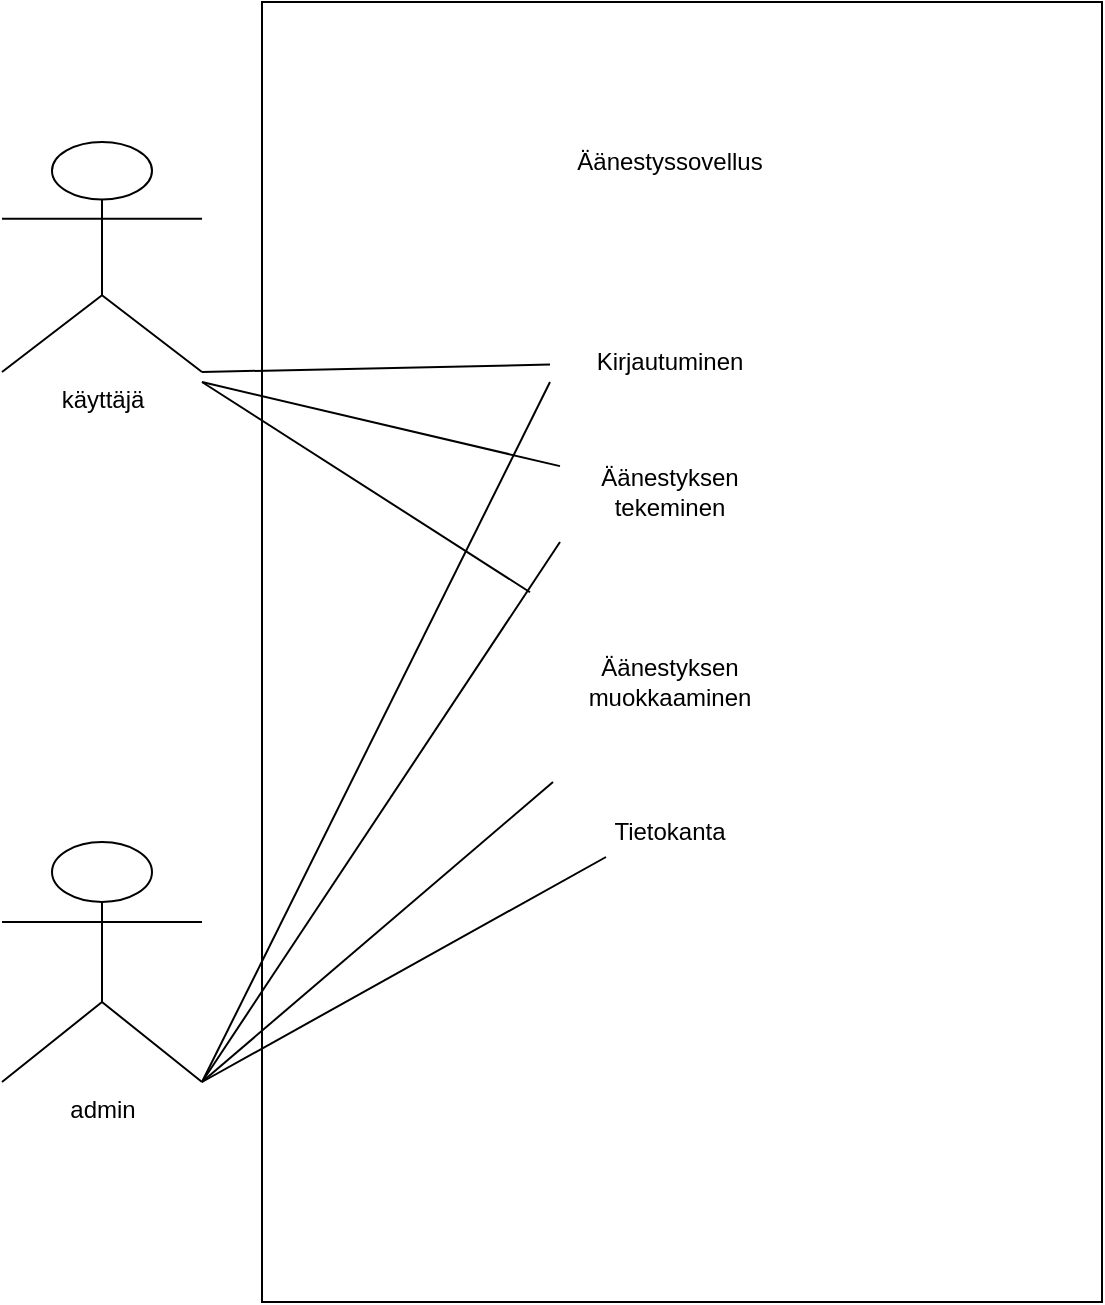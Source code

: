 <mxfile version="12.8.1" type="github"><diagram id="1DVIaW13_xm70oXUqcXc" name="Page-1"><mxGraphModel dx="1422" dy="794" grid="1" gridSize="10" guides="1" tooltips="1" connect="1" arrows="1" fold="1" page="1" pageScale="1" pageWidth="827" pageHeight="1169" math="0" shadow="0"><root><mxCell id="0"/><mxCell id="1" parent="0"/><mxCell id="RWVxT7rSX-Uztwn1HK5D-5" value="admin" style="shape=umlActor;verticalLabelPosition=bottom;labelBackgroundColor=#ffffff;verticalAlign=top;html=1;outlineConnect=0;shadow=0;" vertex="1" parent="1"><mxGeometry x="80" y="860" width="100" height="120" as="geometry"/></mxCell><mxCell id="RWVxT7rSX-Uztwn1HK5D-6" value="käyttäjä" style="shape=umlActor;verticalLabelPosition=bottom;labelBackgroundColor=#ffffff;verticalAlign=top;html=1;outlineConnect=0;shadow=0;" vertex="1" parent="1"><mxGeometry x="80" y="510" width="100" height="115" as="geometry"/></mxCell><mxCell id="RWVxT7rSX-Uztwn1HK5D-10" value="" style="rounded=0;whiteSpace=wrap;html=1;shadow=0;" vertex="1" parent="1"><mxGeometry x="210" y="440" width="420" height="650" as="geometry"/></mxCell><mxCell id="RWVxT7rSX-Uztwn1HK5D-15" value="Äänestyssovellus" style="text;html=1;strokeColor=none;fillColor=none;align=center;verticalAlign=middle;whiteSpace=wrap;rounded=0;shadow=0;" vertex="1" parent="1"><mxGeometry x="339" y="480" width="150" height="80" as="geometry"/></mxCell><mxCell id="RWVxT7rSX-Uztwn1HK5D-16" value="Kirjautuminen" style="text;html=1;strokeColor=none;fillColor=none;align=center;verticalAlign=middle;whiteSpace=wrap;rounded=0;shadow=0;" vertex="1" parent="1"><mxGeometry x="354" y="600" width="120" height="40" as="geometry"/></mxCell><mxCell id="RWVxT7rSX-Uztwn1HK5D-17" value="Äänestyksen tekeminen" style="text;html=1;strokeColor=none;fillColor=none;align=center;verticalAlign=middle;whiteSpace=wrap;rounded=0;shadow=0;" vertex="1" parent="1"><mxGeometry x="359" y="660" width="110" height="50" as="geometry"/></mxCell><mxCell id="RWVxT7rSX-Uztwn1HK5D-19" value="Äänestyksen muokkaaminen" style="text;html=1;strokeColor=none;fillColor=none;align=center;verticalAlign=middle;whiteSpace=wrap;rounded=0;shadow=0;" vertex="1" parent="1"><mxGeometry x="344" y="730" width="140" height="100" as="geometry"/></mxCell><mxCell id="RWVxT7rSX-Uztwn1HK5D-21" value="" style="endArrow=none;html=1;exitX=1;exitY=1;exitDx=0;exitDy=0;exitPerimeter=0;" edge="1" parent="1" source="RWVxT7rSX-Uztwn1HK5D-6" target="RWVxT7rSX-Uztwn1HK5D-16"><mxGeometry width="50" height="50" relative="1" as="geometry"><mxPoint x="170" y="680" as="sourcePoint"/><mxPoint x="220" y="630" as="targetPoint"/></mxGeometry></mxCell><mxCell id="RWVxT7rSX-Uztwn1HK5D-22" value="" style="endArrow=none;html=1;" edge="1" parent="1" target="RWVxT7rSX-Uztwn1HK5D-17"><mxGeometry width="50" height="50" relative="1" as="geometry"><mxPoint x="180" y="630" as="sourcePoint"/><mxPoint x="250" y="620" as="targetPoint"/></mxGeometry></mxCell><mxCell id="RWVxT7rSX-Uztwn1HK5D-23" value="" style="endArrow=none;html=1;" edge="1" parent="1" target="RWVxT7rSX-Uztwn1HK5D-19"><mxGeometry width="50" height="50" relative="1" as="geometry"><mxPoint x="180" y="630" as="sourcePoint"/><mxPoint x="280" y="730" as="targetPoint"/></mxGeometry></mxCell><mxCell id="RWVxT7rSX-Uztwn1HK5D-24" value="" style="endArrow=none;html=1;exitX=1;exitY=1;exitDx=0;exitDy=0;exitPerimeter=0;" edge="1" parent="1" source="RWVxT7rSX-Uztwn1HK5D-5" target="RWVxT7rSX-Uztwn1HK5D-19"><mxGeometry width="50" height="50" relative="1" as="geometry"><mxPoint x="160" y="960" as="sourcePoint"/><mxPoint x="210" y="910" as="targetPoint"/></mxGeometry></mxCell><mxCell id="RWVxT7rSX-Uztwn1HK5D-25" value="" style="endArrow=none;html=1;entryX=0;entryY=1;entryDx=0;entryDy=0;exitX=1;exitY=1;exitDx=0;exitDy=0;exitPerimeter=0;" edge="1" parent="1" source="RWVxT7rSX-Uztwn1HK5D-5" target="RWVxT7rSX-Uztwn1HK5D-17"><mxGeometry width="50" height="50" relative="1" as="geometry"><mxPoint x="180" y="1000" as="sourcePoint"/><mxPoint x="230" y="950" as="targetPoint"/></mxGeometry></mxCell><mxCell id="RWVxT7rSX-Uztwn1HK5D-26" value="" style="endArrow=none;html=1;exitX=1;exitY=1;exitDx=0;exitDy=0;exitPerimeter=0;entryX=0;entryY=0.75;entryDx=0;entryDy=0;" edge="1" parent="1" source="RWVxT7rSX-Uztwn1HK5D-5" target="RWVxT7rSX-Uztwn1HK5D-16"><mxGeometry width="50" height="50" relative="1" as="geometry"><mxPoint x="170" y="1020" as="sourcePoint"/><mxPoint x="220" y="970" as="targetPoint"/></mxGeometry></mxCell><mxCell id="RWVxT7rSX-Uztwn1HK5D-27" value="Tietokanta" style="text;html=1;strokeColor=none;fillColor=none;align=center;verticalAlign=middle;whiteSpace=wrap;rounded=0;shadow=0;" vertex="1" parent="1"><mxGeometry x="382" y="830" width="64" height="50" as="geometry"/></mxCell><mxCell id="RWVxT7rSX-Uztwn1HK5D-28" value="" style="endArrow=none;html=1;exitX=1;exitY=1;exitDx=0;exitDy=0;exitPerimeter=0;entryX=0;entryY=0.75;entryDx=0;entryDy=0;" edge="1" parent="1" source="RWVxT7rSX-Uztwn1HK5D-5" target="RWVxT7rSX-Uztwn1HK5D-27"><mxGeometry width="50" height="50" relative="1" as="geometry"><mxPoint x="210" y="1030" as="sourcePoint"/><mxPoint x="260" y="980" as="targetPoint"/></mxGeometry></mxCell></root></mxGraphModel></diagram></mxfile>